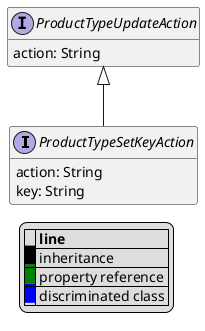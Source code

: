@startuml

hide empty fields
hide empty methods
legend
|= |= line |
|<back:black>   </back>| inheritance |
|<back:green>   </back>| property reference |
|<back:blue>   </back>| discriminated class |
endlegend
interface ProductTypeSetKeyAction [[ProductTypeSetKeyAction.svg]] extends ProductTypeUpdateAction {
    action: String
    key: String
}
interface ProductTypeUpdateAction [[ProductTypeUpdateAction.svg]]  {
    action: String
}





@enduml
